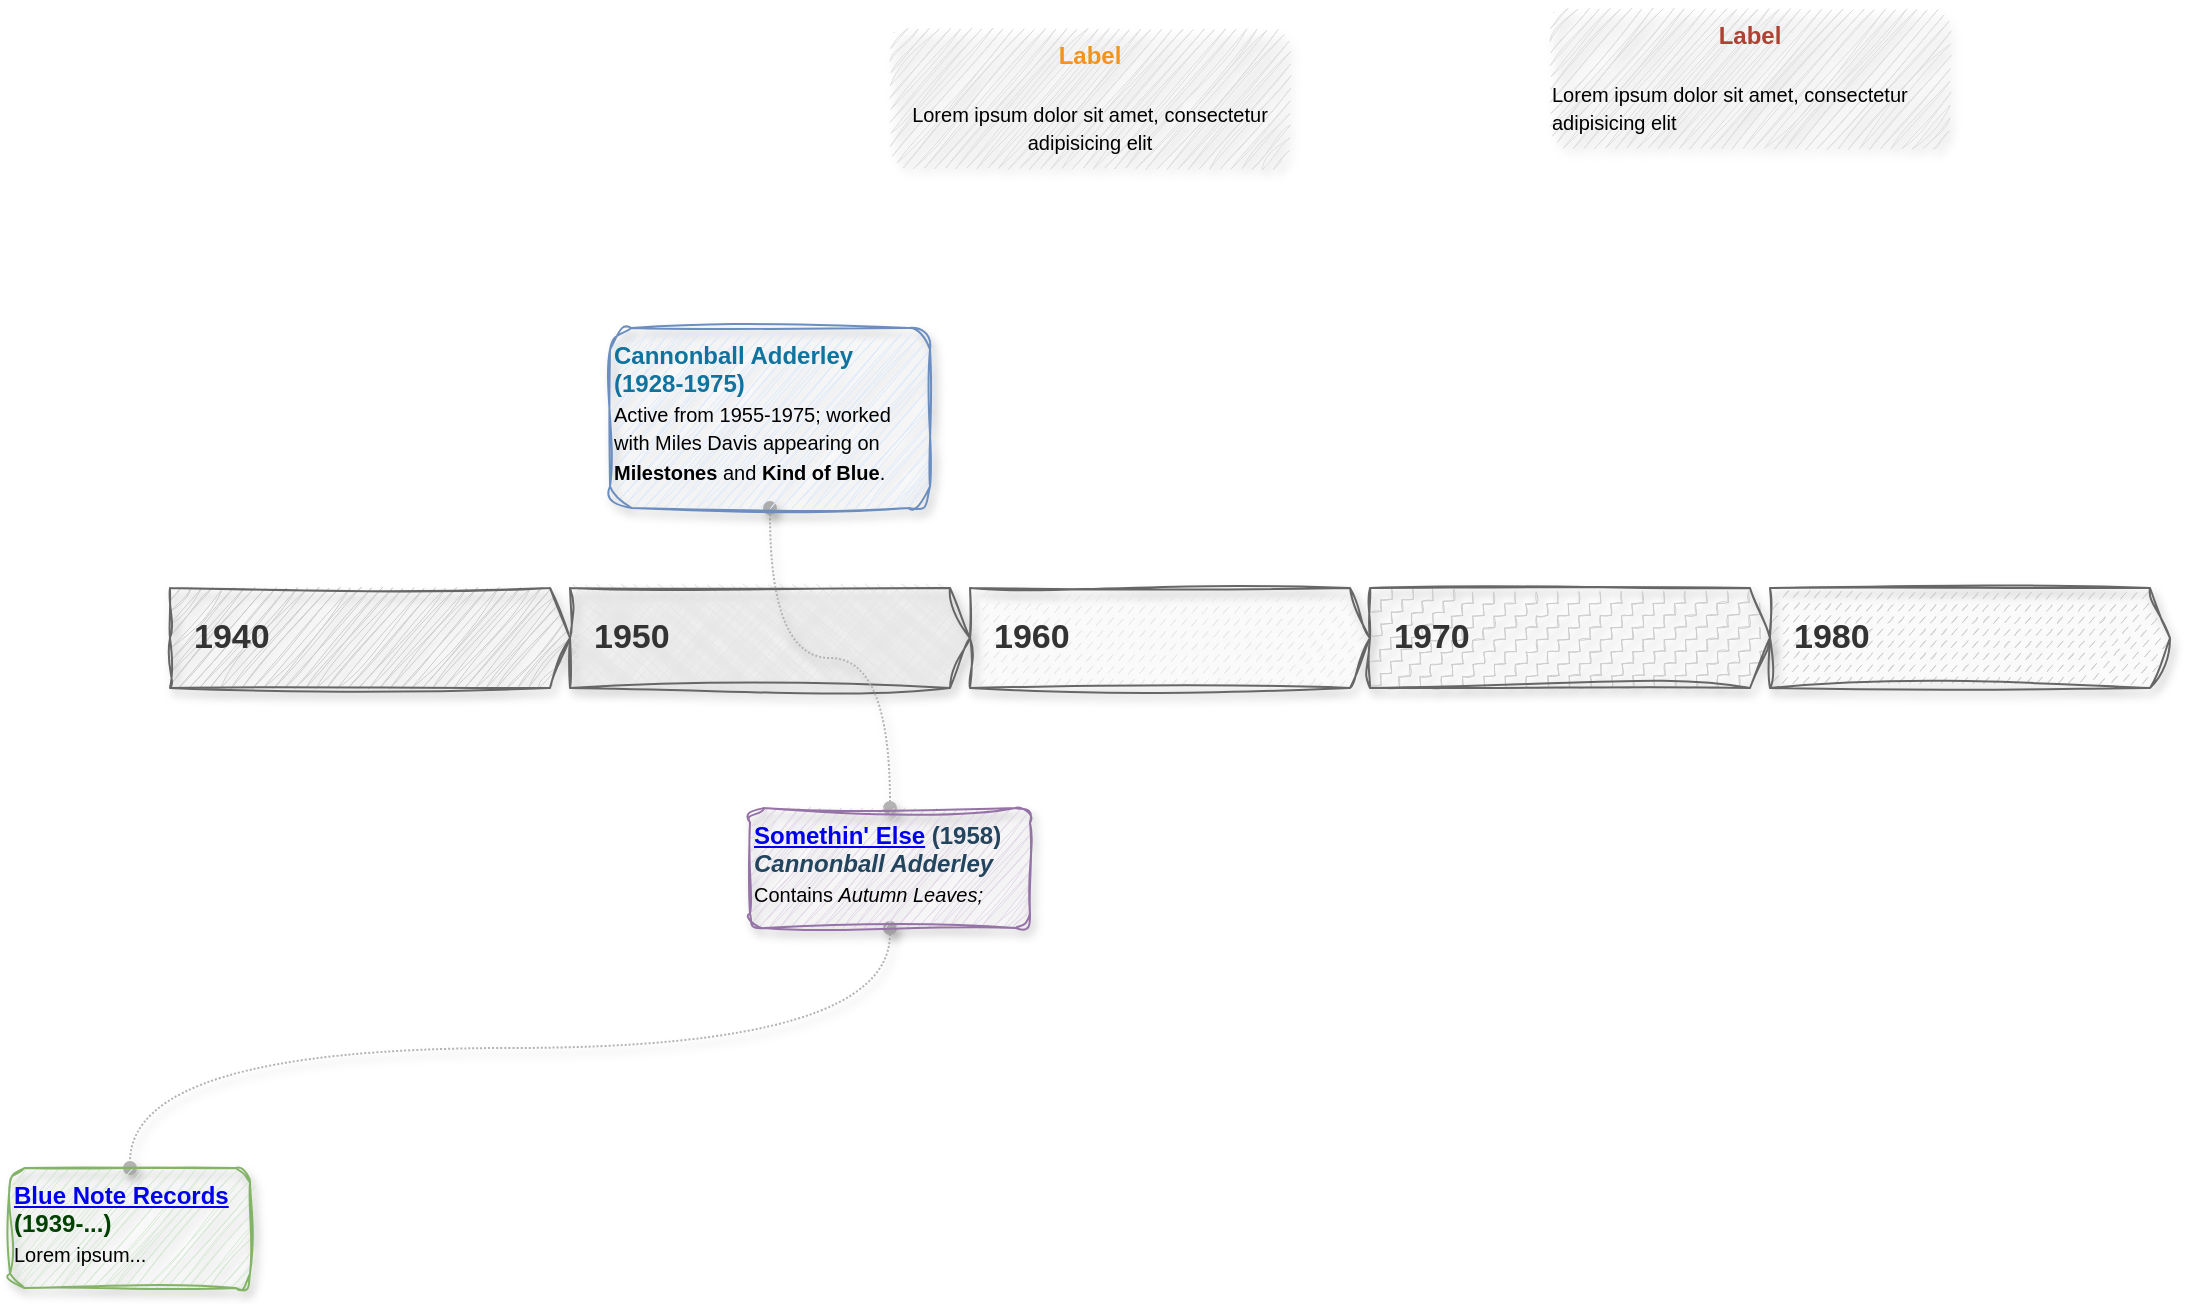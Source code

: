 <mxfile version="24.9.0">
  <diagram name="Page-1" id="9LmkmyHhELTkVy4N6wW-">
    <mxGraphModel dx="1247" dy="1393" grid="1" gridSize="10" guides="1" tooltips="1" connect="1" arrows="1" fold="1" page="1" pageScale="1" pageWidth="1169" pageHeight="827" math="0" shadow="0">
      <root>
        <mxCell id="0" />
        <mxCell id="1" parent="0" />
        <mxCell id="43uyEW6HHNXhdOFkmiJm-2" value="1940&lt;span style=&quot;white-space: pre;&quot;&gt;&#x9;&lt;/span&gt;" style="shape=mxgraph.infographic.ribbonSimple;notch1=0;notch2=10;notch=0;html=1;fillColor=#CCCCCC;strokeColor=#666666;shadow=1;fontSize=17;fontColor=#333333;align=left;spacingLeft=10;fontStyle=1;whiteSpace=wrap;fillStyle=hachure;gradientColor=none;gradientDirection=east;sketch=1;curveFitting=1;jiggle=2;" vertex="1" parent="1">
          <mxGeometry x="120" y="310" width="200" height="50" as="geometry" />
        </mxCell>
        <mxCell id="43uyEW6HHNXhdOFkmiJm-3" value="1950" style="shape=mxgraph.infographic.ribbonSimple;notch1=0;notch2=10;notch=0;html=1;fillColor=#E6E6E6;strokeColor=#666666;shadow=1;fontSize=17;fontColor=#333333;align=left;spacingLeft=10;fontStyle=1;whiteSpace=wrap;fillStyle=cross-hatch;sketch=1;curveFitting=1;jiggle=2;" vertex="1" parent="1">
          <mxGeometry x="320" y="310" width="200" height="50" as="geometry" />
        </mxCell>
        <mxCell id="43uyEW6HHNXhdOFkmiJm-4" value="1960" style="shape=mxgraph.infographic.ribbonSimple;notch1=0;notch2=10;notch=0;html=1;fillColor=#E6E6E6;strokeColor=#666666;shadow=1;fontSize=17;fontColor=#333333;align=left;spacingLeft=10;fontStyle=1;whiteSpace=wrap;fillStyle=dashed;sketch=1;curveFitting=1;jiggle=2;" vertex="1" parent="1">
          <mxGeometry x="520" y="310" width="200" height="50" as="geometry" />
        </mxCell>
        <mxCell id="43uyEW6HHNXhdOFkmiJm-5" value="1970" style="shape=mxgraph.infographic.ribbonSimple;notch1=0;notch2=10;notch=0;html=1;fillColor=#CCCCCC;strokeColor=#666666;shadow=1;fontSize=17;fontColor=#333333;align=left;spacingLeft=10;fontStyle=1;whiteSpace=wrap;fillStyle=zigzag-line;sketch=1;curveFitting=1;jiggle=2;" vertex="1" parent="1">
          <mxGeometry x="720" y="310" width="200" height="50" as="geometry" />
        </mxCell>
        <mxCell id="43uyEW6HHNXhdOFkmiJm-6" value="1980" style="shape=mxgraph.infographic.ribbonSimple;notch1=0;notch2=10;notch=0;html=1;fillColor=#CCCCCC;strokeColor=#666666;shadow=1;fontSize=17;fontColor=#333333;align=left;spacingLeft=10;fontStyle=1;whiteSpace=wrap;fillStyle=dashed;sketch=1;curveFitting=1;jiggle=2;" vertex="1" parent="1">
          <mxGeometry x="920" y="310" width="200" height="50" as="geometry" />
        </mxCell>
        <mxCell id="43uyEW6HHNXhdOFkmiJm-18" style="edgeStyle=orthogonalEdgeStyle;shape=connector;curved=1;rounded=0;orthogonalLoop=1;jettySize=auto;html=1;exitX=0.5;exitY=0;exitDx=0;exitDy=0;entryX=0.5;entryY=1;entryDx=0;entryDy=0;strokeColor=#B3B3B3;align=center;verticalAlign=middle;fontFamily=Helvetica;fontSize=11;fontColor=default;labelBackgroundColor=default;startArrow=oval;startFill=1;endArrow=oval;endFill=1;fillColor=#f5f5f5;dashed=1;dashPattern=1 1;shadow=1;" edge="1" parent="1" source="43uyEW6HHNXhdOFkmiJm-10" target="43uyEW6HHNXhdOFkmiJm-7">
          <mxGeometry relative="1" as="geometry" />
        </mxCell>
        <mxCell id="43uyEW6HHNXhdOFkmiJm-7" value="&lt;div&gt;&lt;font style=&quot;font-size: 10px&quot;&gt;&lt;font style=&quot;font-size: 12px&quot; color=&quot;#10739E&quot;&gt;&lt;b&gt;Cannonball Adderley&lt;/b&gt;&lt;/font&gt;&lt;/font&gt;&lt;/div&gt;&lt;div&gt;&lt;font style=&quot;font-size: 10px&quot;&gt;&lt;font style=&quot;font-size: 12px&quot; color=&quot;#10739E&quot;&gt;&lt;b&gt;(1928-1975)&lt;/b&gt;&lt;/font&gt;&lt;/font&gt;&lt;/div&gt;&lt;div&gt;&lt;font style=&quot;font-size: 10px&quot;&gt;&lt;font size=&quot;1&quot;&gt;Active from 1955-1975; worked with Miles Davis appearing on &lt;b&gt;Milestones&lt;/b&gt; and &lt;b&gt;Kind of Blue&lt;/b&gt;.&lt;br&gt;&lt;/font&gt;&lt;/font&gt;&lt;/div&gt;" style="rounded=1;strokeColor=#6c8ebf;fillColor=#dae8fc;align=left;arcSize=12;verticalAlign=top;whiteSpace=wrap;html=1;fontSize=12;shadow=1;glass=0;sketch=1;curveFitting=1;jiggle=2;" vertex="1" parent="1">
          <mxGeometry x="340" y="180" width="160" height="90" as="geometry" />
        </mxCell>
        <mxCell id="43uyEW6HHNXhdOFkmiJm-8" value="&lt;font style=&quot;font-size: 10px&quot;&gt;&lt;font style=&quot;font-size: 12px&quot; color=&quot;#F2931E&quot;&gt;&lt;b&gt;Label&lt;/b&gt;&lt;/font&gt;&lt;br&gt;&lt;br&gt;&lt;font size=&quot;1&quot;&gt;Lorem ipsum dolor sit amet, consectetur adipisicing elit&lt;/font&gt;&lt;/font&gt;" style="rounded=1;strokeColor=none;fillColor=#DDDDDD;align=center;arcSize=12;verticalAlign=top;whiteSpace=wrap;html=1;fontSize=12;sketch=1;curveFitting=1;jiggle=2;shadow=1;" vertex="1" parent="1">
          <mxGeometry x="480" y="30" width="200" height="70" as="geometry" />
        </mxCell>
        <mxCell id="43uyEW6HHNXhdOFkmiJm-9" value="&lt;font style=&quot;font-size: 10px&quot;&gt;&lt;font style=&quot;font-size: 12px&quot; color=&quot;#AE4132&quot;&gt;&lt;b&gt;Label&lt;/b&gt;&lt;/font&gt;&lt;br&gt;&lt;br&gt;&lt;/font&gt;&lt;div align=&quot;left&quot;&gt;&lt;font style=&quot;font-size: 10px&quot;&gt;&lt;font size=&quot;1&quot;&gt;Lorem ipsum dolor sit amet, consectetur adipisicing elit&lt;/font&gt;&lt;/font&gt;&lt;/div&gt;" style="rounded=1;strokeColor=none;fillColor=#DDDDDD;align=center;arcSize=12;verticalAlign=top;whiteSpace=wrap;html=1;fontSize=12;sketch=1;curveFitting=1;jiggle=2;shadow=1;" vertex="1" parent="1">
          <mxGeometry x="810" y="20" width="200" height="70" as="geometry" />
        </mxCell>
        <mxCell id="43uyEW6HHNXhdOFkmiJm-17" style="edgeStyle=orthogonalEdgeStyle;shape=connector;curved=1;rounded=0;orthogonalLoop=1;jettySize=auto;html=1;exitX=0.5;exitY=1;exitDx=0;exitDy=0;entryX=0.5;entryY=0;entryDx=0;entryDy=0;dashed=1;strokeColor=#B3B3B3;align=center;verticalAlign=middle;fontFamily=Helvetica;fontSize=11;fontColor=default;labelBackgroundColor=default;startArrow=oval;startFill=1;endArrow=oval;endFill=1;fillColor=#f5f5f5;flowAnimation=0;shadow=1;dashPattern=1 1;" edge="1" parent="1" source="43uyEW6HHNXhdOFkmiJm-10" target="43uyEW6HHNXhdOFkmiJm-11">
          <mxGeometry relative="1" as="geometry" />
        </mxCell>
        <mxCell id="43uyEW6HHNXhdOFkmiJm-10" value="&lt;font style=&quot;font-size: 10px&quot;&gt;&lt;font style=&quot;font-size: 12px&quot; color=&quot;#23445D&quot;&gt;&lt;b&gt;&lt;a href=&quot;https://en.wikipedia.org/wiki/Somethin%27_Else_(Cannonball_Adderley_album)&quot;&gt;Somethin&#39; Else&lt;/a&gt; (1958)&lt;br&gt;&lt;i&gt;Cannonball Adderley&lt;/i&gt;&lt;/b&gt;&lt;/font&gt;&lt;br&gt;&lt;font size=&quot;1&quot;&gt;Contains &lt;i&gt;Autumn Leaves;&lt;/i&gt;&lt;/font&gt;&lt;/font&gt;" style="rounded=1;strokeColor=#9673a6;fillColor=#e1d5e7;align=left;arcSize=12;verticalAlign=top;whiteSpace=wrap;html=1;fontSize=12;sketch=1;curveFitting=1;jiggle=2;shadow=1;" vertex="1" parent="1">
          <mxGeometry x="410" y="420" width="140" height="60" as="geometry" />
        </mxCell>
        <mxCell id="43uyEW6HHNXhdOFkmiJm-11" value="&lt;div&gt;&lt;font color=&quot;#004000&quot; style=&quot;font-size: 10px&quot;&gt;&lt;font style=&quot;font-size: 12px&quot;&gt;&lt;b&gt;&lt;a href=&quot;https://en.wikipedia.org/wiki/Blue_Note_Records&quot;&gt;Blue Note Records&lt;/a&gt; (1939-...)&lt;/b&gt;&lt;/font&gt;&lt;/font&gt;&lt;/div&gt;&lt;div&gt;&lt;font style=&quot;font-size: 10px&quot;&gt;&lt;font size=&quot;1&quot;&gt;Lorem ipsum...&lt;/font&gt;&lt;/font&gt;&lt;/div&gt;" style="rounded=1;strokeColor=#82b366;fillColor=#d5e8d4;align=left;arcSize=12;verticalAlign=top;whiteSpace=wrap;html=1;fontSize=12;shadow=1;sketch=1;curveFitting=1;jiggle=2;" vertex="1" parent="1">
          <mxGeometry x="40" y="600" width="120" height="60" as="geometry" />
        </mxCell>
      </root>
    </mxGraphModel>
  </diagram>
</mxfile>
